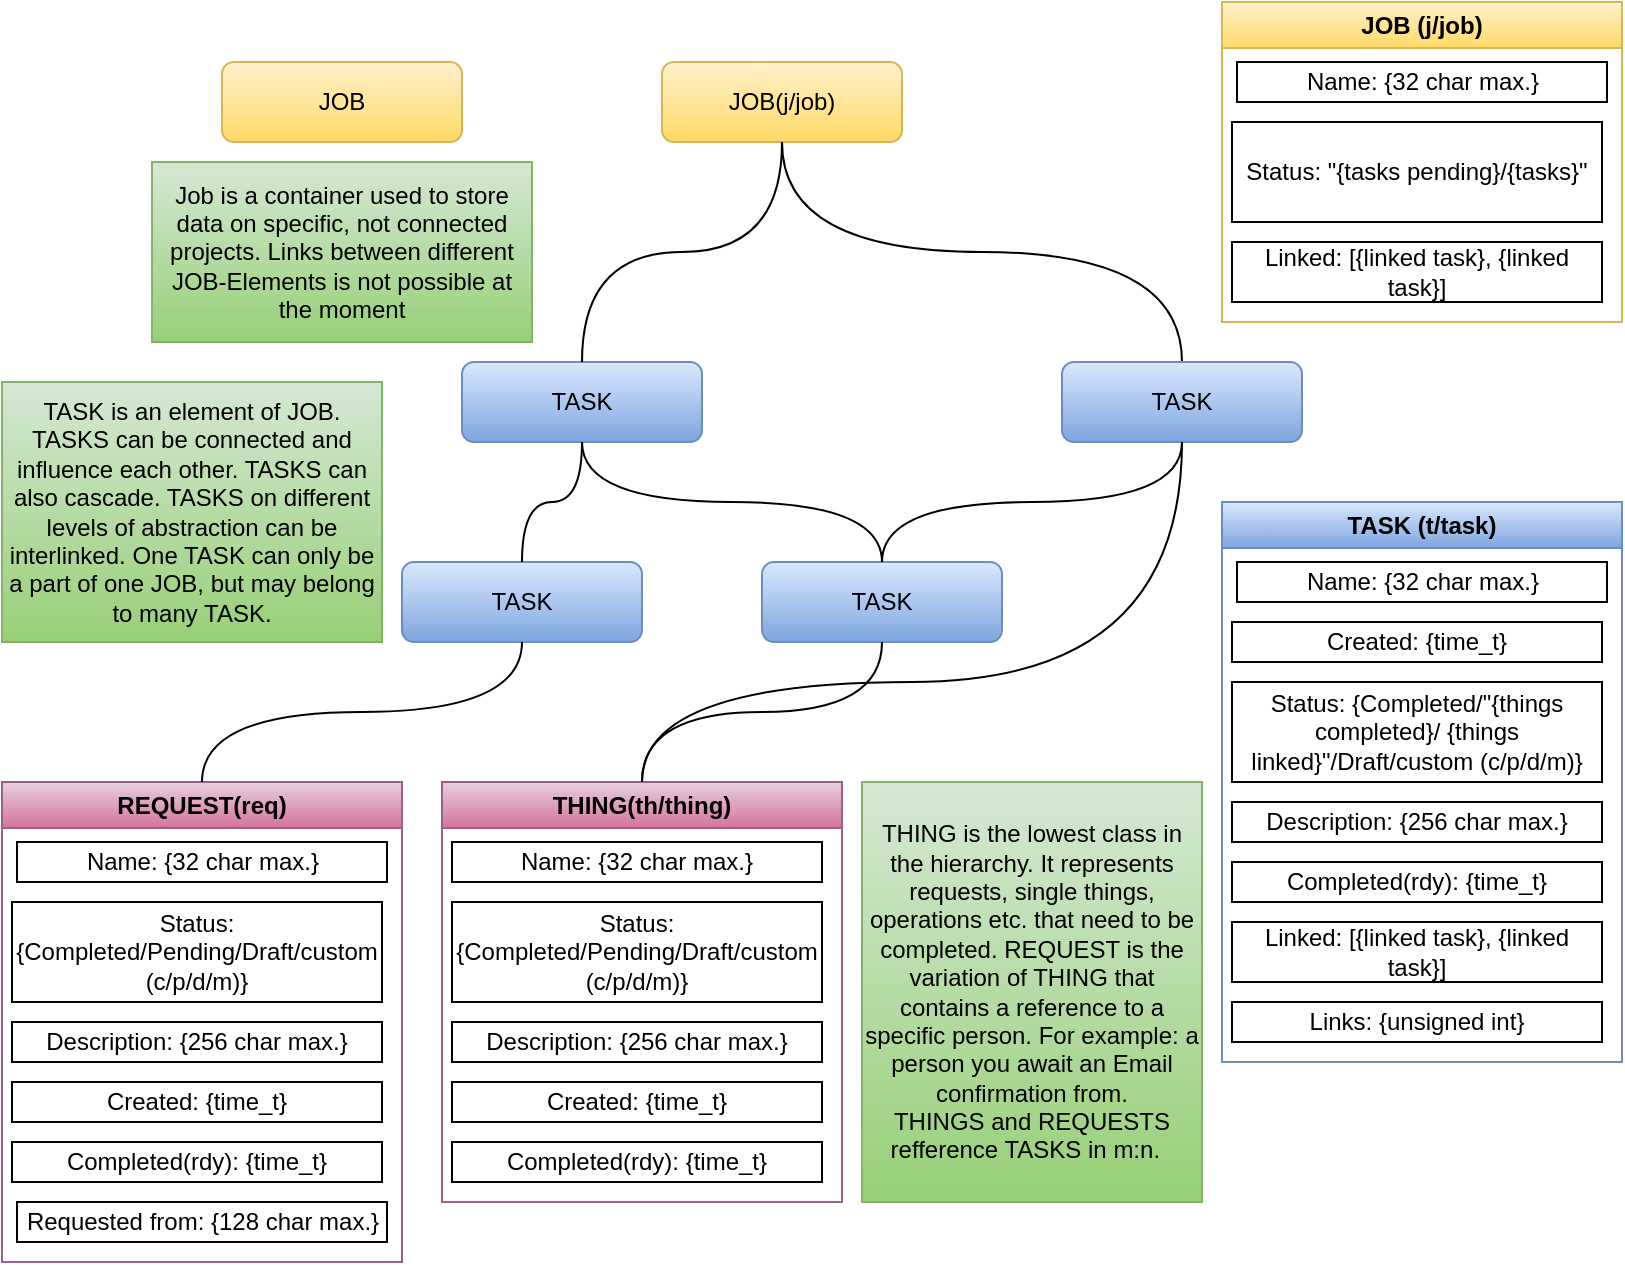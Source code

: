 <mxfile version="28.0.7">
  <diagram name="Page-1" id="LWjvErvOmaFQDJud9fTO">
    <mxGraphModel dx="1178" dy="644" grid="1" gridSize="10" guides="1" tooltips="1" connect="1" arrows="1" fold="1" page="1" pageScale="1" pageWidth="850" pageHeight="1100" math="0" shadow="0">
      <root>
        <mxCell id="0" />
        <mxCell id="1" parent="0" />
        <mxCell id="LL36ijI9YIH7sUz_ETvz-10" value="" style="edgeStyle=orthogonalEdgeStyle;rounded=0;orthogonalLoop=1;jettySize=auto;html=1;curved=1;endArrow=none;endFill=0;exitX=0.5;exitY=1;exitDx=0;exitDy=0;entryX=0.5;entryY=0;entryDx=0;entryDy=0;" parent="1" source="LL36ijI9YIH7sUz_ETvz-1" target="LL36ijI9YIH7sUz_ETvz-12" edge="1">
          <mxGeometry relative="1" as="geometry">
            <mxPoint x="485" y="200" as="targetPoint" />
          </mxGeometry>
        </mxCell>
        <mxCell id="LL36ijI9YIH7sUz_ETvz-1" value="JOB(j/job)" style="rounded=1;whiteSpace=wrap;html=1;fillColor=#fff2cc;strokeColor=#d6b656;gradientColor=#ffd966;" parent="1" vertex="1">
          <mxGeometry x="360" y="60" width="120" height="40" as="geometry" />
        </mxCell>
        <mxCell id="LL36ijI9YIH7sUz_ETvz-4" value="JOB" style="rounded=1;whiteSpace=wrap;html=1;fillColor=#fff2cc;strokeColor=#d6b656;gradientColor=#ffd966;" parent="1" vertex="1">
          <mxGeometry x="140" y="60" width="120" height="40" as="geometry" />
        </mxCell>
        <mxCell id="LL36ijI9YIH7sUz_ETvz-6" value="Job is a container used to store data on specific, not connected projects. Links between different JOB-Elements is not possible at the moment" style="rounded=0;whiteSpace=wrap;html=1;fillColor=#d5e8d4;gradientColor=#97d077;strokeColor=#82b366;" parent="1" vertex="1">
          <mxGeometry x="105" y="110" width="190" height="90" as="geometry" />
        </mxCell>
        <mxCell id="LL36ijI9YIH7sUz_ETvz-8" value="TASK" style="rounded=1;whiteSpace=wrap;html=1;fillColor=#dae8fc;gradientColor=#7ea6e0;strokeColor=#6c8ebf;" parent="1" vertex="1">
          <mxGeometry x="260" y="210" width="120" height="40" as="geometry" />
        </mxCell>
        <mxCell id="LL36ijI9YIH7sUz_ETvz-11" value="" style="edgeStyle=orthogonalEdgeStyle;rounded=0;orthogonalLoop=1;jettySize=auto;html=1;curved=1;endArrow=none;endFill=0;exitX=0.5;exitY=1;exitDx=0;exitDy=0;entryX=0.5;entryY=0;entryDx=0;entryDy=0;" parent="1" source="LL36ijI9YIH7sUz_ETvz-1" target="LL36ijI9YIH7sUz_ETvz-8" edge="1">
          <mxGeometry relative="1" as="geometry">
            <mxPoint x="430" y="110" as="sourcePoint" />
            <mxPoint x="495" y="210" as="targetPoint" />
          </mxGeometry>
        </mxCell>
        <mxCell id="LL36ijI9YIH7sUz_ETvz-12" value="TASK" style="rounded=1;whiteSpace=wrap;html=1;fillColor=#dae8fc;gradientColor=#7ea6e0;strokeColor=#6c8ebf;" parent="1" vertex="1">
          <mxGeometry x="560" y="210" width="120" height="40" as="geometry" />
        </mxCell>
        <mxCell id="LL36ijI9YIH7sUz_ETvz-14" value="TASK is an element of JOB. TASKS can be connected and influence each other. TASKS can also cascade. TASKS on different levels of abstraction can be interlinked. One TASK can only be a part of one JOB, but may belong to many TASK." style="rounded=0;whiteSpace=wrap;html=1;fillColor=#d5e8d4;gradientColor=#97d077;strokeColor=#82b366;" parent="1" vertex="1">
          <mxGeometry x="30" y="220" width="190" height="130" as="geometry" />
        </mxCell>
        <mxCell id="j2P4baf0Y8swD9OOyOso-1" value="TASK" style="rounded=1;whiteSpace=wrap;html=1;fillColor=#dae8fc;gradientColor=#7ea6e0;strokeColor=#6c8ebf;" vertex="1" parent="1">
          <mxGeometry x="410" y="310" width="120" height="40" as="geometry" />
        </mxCell>
        <mxCell id="j2P4baf0Y8swD9OOyOso-4" value="" style="edgeStyle=orthogonalEdgeStyle;rounded=0;orthogonalLoop=1;jettySize=auto;html=1;curved=1;endArrow=none;endFill=0;exitX=0.5;exitY=1;exitDx=0;exitDy=0;entryX=0.5;entryY=0;entryDx=0;entryDy=0;" edge="1" parent="1" source="LL36ijI9YIH7sUz_ETvz-8" target="j2P4baf0Y8swD9OOyOso-1">
          <mxGeometry relative="1" as="geometry">
            <mxPoint x="520" y="250" as="sourcePoint" />
            <mxPoint x="610" y="375" as="targetPoint" />
          </mxGeometry>
        </mxCell>
        <mxCell id="j2P4baf0Y8swD9OOyOso-5" value="TASK" style="rounded=1;whiteSpace=wrap;html=1;fillColor=#dae8fc;gradientColor=#7ea6e0;strokeColor=#6c8ebf;" vertex="1" parent="1">
          <mxGeometry x="230" y="310" width="120" height="40" as="geometry" />
        </mxCell>
        <mxCell id="j2P4baf0Y8swD9OOyOso-6" value="" style="edgeStyle=orthogonalEdgeStyle;rounded=0;orthogonalLoop=1;jettySize=auto;html=1;curved=1;endArrow=none;endFill=0;entryX=0.5;entryY=0;entryDx=0;entryDy=0;exitX=0.5;exitY=1;exitDx=0;exitDy=0;" edge="1" target="j2P4baf0Y8swD9OOyOso-5" parent="1" source="LL36ijI9YIH7sUz_ETvz-8">
          <mxGeometry relative="1" as="geometry">
            <mxPoint x="350" y="281" as="sourcePoint" />
            <mxPoint x="410" y="375" as="targetPoint" />
          </mxGeometry>
        </mxCell>
        <mxCell id="j2P4baf0Y8swD9OOyOso-7" value="" style="edgeStyle=orthogonalEdgeStyle;rounded=0;orthogonalLoop=1;jettySize=auto;html=1;curved=1;endArrow=none;endFill=0;exitX=0.5;exitY=1;exitDx=0;exitDy=0;entryX=0.5;entryY=0;entryDx=0;entryDy=0;" edge="1" parent="1" source="LL36ijI9YIH7sUz_ETvz-12" target="j2P4baf0Y8swD9OOyOso-1">
          <mxGeometry relative="1" as="geometry">
            <mxPoint x="330" y="260" as="sourcePoint" />
            <mxPoint x="480" y="320" as="targetPoint" />
          </mxGeometry>
        </mxCell>
        <mxCell id="j2P4baf0Y8swD9OOyOso-12" value="REQUEST(req)" style="swimlane;whiteSpace=wrap;html=1;fillColor=#e6d0de;gradientColor=#d5739d;strokeColor=#996185;" vertex="1" parent="1">
          <mxGeometry x="30" y="420" width="200" height="240" as="geometry">
            <mxRectangle x="30" y="420" width="120" height="30" as="alternateBounds" />
          </mxGeometry>
        </mxCell>
        <mxCell id="j2P4baf0Y8swD9OOyOso-13" value="Created: {time_t}" style="rounded=0;whiteSpace=wrap;html=1;" vertex="1" parent="j2P4baf0Y8swD9OOyOso-12">
          <mxGeometry x="5" y="150" width="185" height="20" as="geometry" />
        </mxCell>
        <mxCell id="j2P4baf0Y8swD9OOyOso-14" value="Status: {Completed/Pending/Draft/custom (c/p/d/m)}" style="rounded=0;whiteSpace=wrap;html=1;align=center;" vertex="1" parent="j2P4baf0Y8swD9OOyOso-12">
          <mxGeometry x="5" y="60" width="185" height="50" as="geometry" />
        </mxCell>
        <mxCell id="j2P4baf0Y8swD9OOyOso-15" value="Completed(rdy): {time_t}" style="rounded=0;whiteSpace=wrap;html=1;" vertex="1" parent="j2P4baf0Y8swD9OOyOso-12">
          <mxGeometry x="5" y="180" width="185" height="20" as="geometry" />
        </mxCell>
        <mxCell id="j2P4baf0Y8swD9OOyOso-16" value="Description: {256 char max.}" style="rounded=0;whiteSpace=wrap;html=1;" vertex="1" parent="j2P4baf0Y8swD9OOyOso-12">
          <mxGeometry x="5" y="120" width="185" height="20" as="geometry" />
        </mxCell>
        <mxCell id="j2P4baf0Y8swD9OOyOso-47" value="Name: {32 char max.}" style="rounded=0;whiteSpace=wrap;html=1;" vertex="1" parent="j2P4baf0Y8swD9OOyOso-12">
          <mxGeometry x="7.5" y="30" width="185" height="20" as="geometry" />
        </mxCell>
        <mxCell id="j2P4baf0Y8swD9OOyOso-45" value="Requested from: {128 char max.}" style="rounded=0;whiteSpace=wrap;html=1;" vertex="1" parent="j2P4baf0Y8swD9OOyOso-12">
          <mxGeometry x="7.5" y="210" width="185" height="20" as="geometry" />
        </mxCell>
        <mxCell id="j2P4baf0Y8swD9OOyOso-18" value="" style="edgeStyle=orthogonalEdgeStyle;rounded=0;orthogonalLoop=1;jettySize=auto;html=1;curved=1;endArrow=none;endFill=0;entryX=0.5;entryY=0;entryDx=0;entryDy=0;exitX=0.5;exitY=1;exitDx=0;exitDy=0;" edge="1" parent="1" source="j2P4baf0Y8swD9OOyOso-5" target="j2P4baf0Y8swD9OOyOso-12">
          <mxGeometry relative="1" as="geometry">
            <mxPoint x="400" y="420" as="sourcePoint" />
            <mxPoint x="370" y="480" as="targetPoint" />
          </mxGeometry>
        </mxCell>
        <mxCell id="j2P4baf0Y8swD9OOyOso-19" value="THING(th/thing)" style="swimlane;whiteSpace=wrap;html=1;fillColor=#e6d0de;gradientColor=#d5739d;strokeColor=#996185;startSize=23;" vertex="1" parent="1">
          <mxGeometry x="250" y="420" width="200" height="210" as="geometry">
            <mxRectangle x="370" y="420" width="130" height="30" as="alternateBounds" />
          </mxGeometry>
        </mxCell>
        <mxCell id="j2P4baf0Y8swD9OOyOso-21" value="Status: {Completed/Pending/Draft/custom (c/p/d/m)}" style="rounded=0;whiteSpace=wrap;html=1;align=center;" vertex="1" parent="j2P4baf0Y8swD9OOyOso-19">
          <mxGeometry x="5" y="60" width="185" height="50" as="geometry" />
        </mxCell>
        <mxCell id="j2P4baf0Y8swD9OOyOso-22" value="Completed(rdy): {time_t}" style="rounded=0;whiteSpace=wrap;html=1;" vertex="1" parent="j2P4baf0Y8swD9OOyOso-19">
          <mxGeometry x="5" y="180" width="185" height="20" as="geometry" />
        </mxCell>
        <mxCell id="j2P4baf0Y8swD9OOyOso-23" value="Description: {256 char max.}" style="rounded=0;whiteSpace=wrap;html=1;" vertex="1" parent="j2P4baf0Y8swD9OOyOso-19">
          <mxGeometry x="5" y="120" width="185" height="20" as="geometry" />
        </mxCell>
        <mxCell id="j2P4baf0Y8swD9OOyOso-46" value="Name: {32 char max.}" style="rounded=0;whiteSpace=wrap;html=1;" vertex="1" parent="j2P4baf0Y8swD9OOyOso-19">
          <mxGeometry x="5" y="30" width="185" height="20" as="geometry" />
        </mxCell>
        <mxCell id="j2P4baf0Y8swD9OOyOso-20" value="Created: {time_t}" style="rounded=0;whiteSpace=wrap;html=1;" vertex="1" parent="j2P4baf0Y8swD9OOyOso-19">
          <mxGeometry x="5" y="150" width="185" height="20" as="geometry" />
        </mxCell>
        <mxCell id="j2P4baf0Y8swD9OOyOso-26" value="" style="edgeStyle=orthogonalEdgeStyle;rounded=0;orthogonalLoop=1;jettySize=auto;html=1;curved=1;endArrow=none;endFill=0;entryX=0.5;entryY=0;entryDx=0;entryDy=0;exitX=0.5;exitY=1;exitDx=0;exitDy=0;" edge="1" parent="1" source="j2P4baf0Y8swD9OOyOso-1" target="j2P4baf0Y8swD9OOyOso-19">
          <mxGeometry relative="1" as="geometry">
            <mxPoint x="330" y="260" as="sourcePoint" />
            <mxPoint x="300" y="320" as="targetPoint" />
          </mxGeometry>
        </mxCell>
        <mxCell id="j2P4baf0Y8swD9OOyOso-36" value="TASK (t/task&lt;span style=&quot;background-color: transparent; color: light-dark(rgb(0, 0, 0), rgb(255, 255, 255));&quot;&gt;)&lt;/span&gt;" style="swimlane;whiteSpace=wrap;html=1;fillColor=#dae8fc;gradientColor=#7ea6e0;strokeColor=#6c8ebf;startSize=23;" vertex="1" parent="1">
          <mxGeometry x="640" y="280" width="200" height="280" as="geometry">
            <mxRectangle x="700" y="215" width="130" height="30" as="alternateBounds" />
          </mxGeometry>
        </mxCell>
        <mxCell id="j2P4baf0Y8swD9OOyOso-37" value="Created: {time_t}" style="rounded=0;whiteSpace=wrap;html=1;" vertex="1" parent="j2P4baf0Y8swD9OOyOso-36">
          <mxGeometry x="5" y="60" width="185" height="20" as="geometry" />
        </mxCell>
        <mxCell id="j2P4baf0Y8swD9OOyOso-38" value="Status: {Completed/&quot;{things completed}/ {things linked}&quot;/Draft/custom (c/p/d/m)}" style="rounded=0;whiteSpace=wrap;html=1;align=center;" vertex="1" parent="j2P4baf0Y8swD9OOyOso-36">
          <mxGeometry x="5" y="90" width="185" height="50" as="geometry" />
        </mxCell>
        <mxCell id="j2P4baf0Y8swD9OOyOso-39" value="Completed(rdy): {time_t}" style="rounded=0;whiteSpace=wrap;html=1;" vertex="1" parent="j2P4baf0Y8swD9OOyOso-36">
          <mxGeometry x="5" y="180" width="185" height="20" as="geometry" />
        </mxCell>
        <mxCell id="j2P4baf0Y8swD9OOyOso-40" value="Description: {256 char max.}" style="rounded=0;whiteSpace=wrap;html=1;" vertex="1" parent="j2P4baf0Y8swD9OOyOso-36">
          <mxGeometry x="5" y="150" width="185" height="20" as="geometry" />
        </mxCell>
        <mxCell id="j2P4baf0Y8swD9OOyOso-41" value="Name: {32 char max.}" style="rounded=0;whiteSpace=wrap;html=1;" vertex="1" parent="j2P4baf0Y8swD9OOyOso-36">
          <mxGeometry x="7.5" y="30" width="185" height="20" as="geometry" />
        </mxCell>
        <mxCell id="j2P4baf0Y8swD9OOyOso-42" value="Linked: [{linked task}, {linked task}]" style="rounded=0;whiteSpace=wrap;html=1;" vertex="1" parent="j2P4baf0Y8swD9OOyOso-36">
          <mxGeometry x="5" y="210" width="185" height="30" as="geometry" />
        </mxCell>
        <mxCell id="j2P4baf0Y8swD9OOyOso-43" value="Links: {unsigned int}" style="rounded=0;whiteSpace=wrap;html=1;" vertex="1" parent="j2P4baf0Y8swD9OOyOso-36">
          <mxGeometry x="5" y="250" width="185" height="20" as="geometry" />
        </mxCell>
        <mxCell id="j2P4baf0Y8swD9OOyOso-48" value="" style="edgeStyle=orthogonalEdgeStyle;rounded=0;orthogonalLoop=1;jettySize=auto;html=1;curved=1;endArrow=none;endFill=0;exitX=0.5;exitY=1;exitDx=0;exitDy=0;entryX=0.5;entryY=0;entryDx=0;entryDy=0;" edge="1" parent="1" source="LL36ijI9YIH7sUz_ETvz-12" target="j2P4baf0Y8swD9OOyOso-19">
          <mxGeometry relative="1" as="geometry">
            <mxPoint x="670" y="320" as="sourcePoint" />
            <mxPoint x="820" y="380" as="targetPoint" />
            <Array as="points">
              <mxPoint x="620" y="370" />
              <mxPoint x="350" y="370" />
            </Array>
          </mxGeometry>
        </mxCell>
        <mxCell id="j2P4baf0Y8swD9OOyOso-49" value="THING is the lowest class in the hierarchy. It represents requests, single things, operations etc. that need to be completed. REQUEST is the variation of THING that contains a reference to a specific person. For example: a person you await an Email confirmation from.&lt;div&gt;THINGS and REQUESTS refference TASKS in m:n.&amp;nbsp;&amp;nbsp;&lt;/div&gt;" style="rounded=0;whiteSpace=wrap;html=1;fillColor=#d5e8d4;gradientColor=#97d077;strokeColor=#82b366;" vertex="1" parent="1">
          <mxGeometry x="460" y="420" width="170" height="210" as="geometry" />
        </mxCell>
        <mxCell id="j2P4baf0Y8swD9OOyOso-50" value="JOB (j/job)" style="swimlane;whiteSpace=wrap;html=1;fillColor=#fff2cc;gradientColor=#ffd966;strokeColor=#d6b656;startSize=23;" vertex="1" parent="1">
          <mxGeometry x="640" y="30" width="200" height="160" as="geometry">
            <mxRectangle x="530" y="65" width="130" height="30" as="alternateBounds" />
          </mxGeometry>
        </mxCell>
        <mxCell id="j2P4baf0Y8swD9OOyOso-52" value="Status: &quot;{tasks pending}/{tasks}&quot;" style="rounded=0;whiteSpace=wrap;html=1;align=center;" vertex="1" parent="j2P4baf0Y8swD9OOyOso-50">
          <mxGeometry x="5" y="60" width="185" height="50" as="geometry" />
        </mxCell>
        <mxCell id="j2P4baf0Y8swD9OOyOso-55" value="Name: {32 char max.}" style="rounded=0;whiteSpace=wrap;html=1;" vertex="1" parent="j2P4baf0Y8swD9OOyOso-50">
          <mxGeometry x="7.5" y="30" width="185" height="20" as="geometry" />
        </mxCell>
        <mxCell id="j2P4baf0Y8swD9OOyOso-56" value="Linked: [{linked task}, {linked task}]" style="rounded=0;whiteSpace=wrap;html=1;" vertex="1" parent="j2P4baf0Y8swD9OOyOso-50">
          <mxGeometry x="5" y="120" width="185" height="30" as="geometry" />
        </mxCell>
      </root>
    </mxGraphModel>
  </diagram>
</mxfile>
